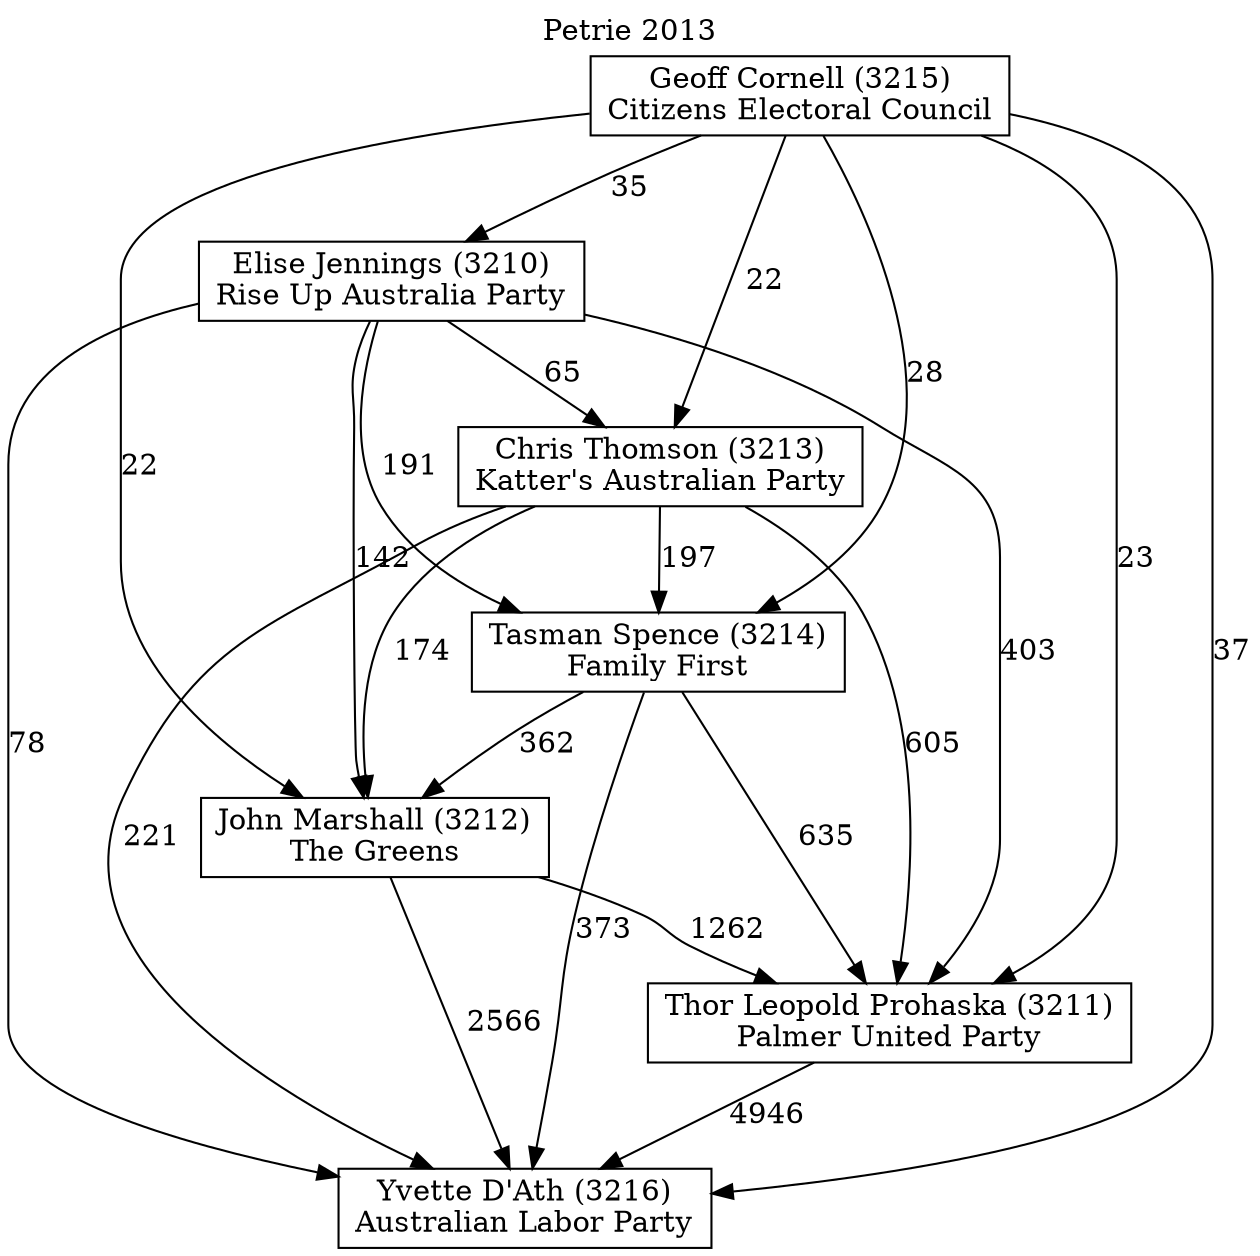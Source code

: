 // House preference flow
digraph "Yvette D'Ath (3216)_Petrie_2013" {
	graph [label="Petrie 2013" labelloc=t mclimit=10]
	node [shape=box]
	"Chris Thomson (3213)" [label="Chris Thomson (3213)
Katter's Australian Party"]
	"Elise Jennings (3210)" [label="Elise Jennings (3210)
Rise Up Australia Party"]
	"Geoff Cornell (3215)" [label="Geoff Cornell (3215)
Citizens Electoral Council"]
	"John Marshall (3212)" [label="John Marshall (3212)
The Greens"]
	"Tasman Spence (3214)" [label="Tasman Spence (3214)
Family First"]
	"Thor Leopold Prohaska (3211)" [label="Thor Leopold Prohaska (3211)
Palmer United Party"]
	"Yvette D'Ath (3216)" [label="Yvette D'Ath (3216)
Australian Labor Party"]
	"Chris Thomson (3213)" -> "John Marshall (3212)" [label=174]
	"Chris Thomson (3213)" -> "Tasman Spence (3214)" [label=197]
	"Chris Thomson (3213)" -> "Thor Leopold Prohaska (3211)" [label=605]
	"Chris Thomson (3213)" -> "Yvette D'Ath (3216)" [label=221]
	"Elise Jennings (3210)" -> "Chris Thomson (3213)" [label=65]
	"Elise Jennings (3210)" -> "John Marshall (3212)" [label=142]
	"Elise Jennings (3210)" -> "Tasman Spence (3214)" [label=191]
	"Elise Jennings (3210)" -> "Thor Leopold Prohaska (3211)" [label=403]
	"Elise Jennings (3210)" -> "Yvette D'Ath (3216)" [label=78]
	"Geoff Cornell (3215)" -> "Chris Thomson (3213)" [label=22]
	"Geoff Cornell (3215)" -> "Elise Jennings (3210)" [label=35]
	"Geoff Cornell (3215)" -> "John Marshall (3212)" [label=22]
	"Geoff Cornell (3215)" -> "Tasman Spence (3214)" [label=28]
	"Geoff Cornell (3215)" -> "Thor Leopold Prohaska (3211)" [label=23]
	"Geoff Cornell (3215)" -> "Yvette D'Ath (3216)" [label=37]
	"John Marshall (3212)" -> "Thor Leopold Prohaska (3211)" [label=1262]
	"John Marshall (3212)" -> "Yvette D'Ath (3216)" [label=2566]
	"Tasman Spence (3214)" -> "John Marshall (3212)" [label=362]
	"Tasman Spence (3214)" -> "Thor Leopold Prohaska (3211)" [label=635]
	"Tasman Spence (3214)" -> "Yvette D'Ath (3216)" [label=373]
	"Thor Leopold Prohaska (3211)" -> "Yvette D'Ath (3216)" [label=4946]
}

